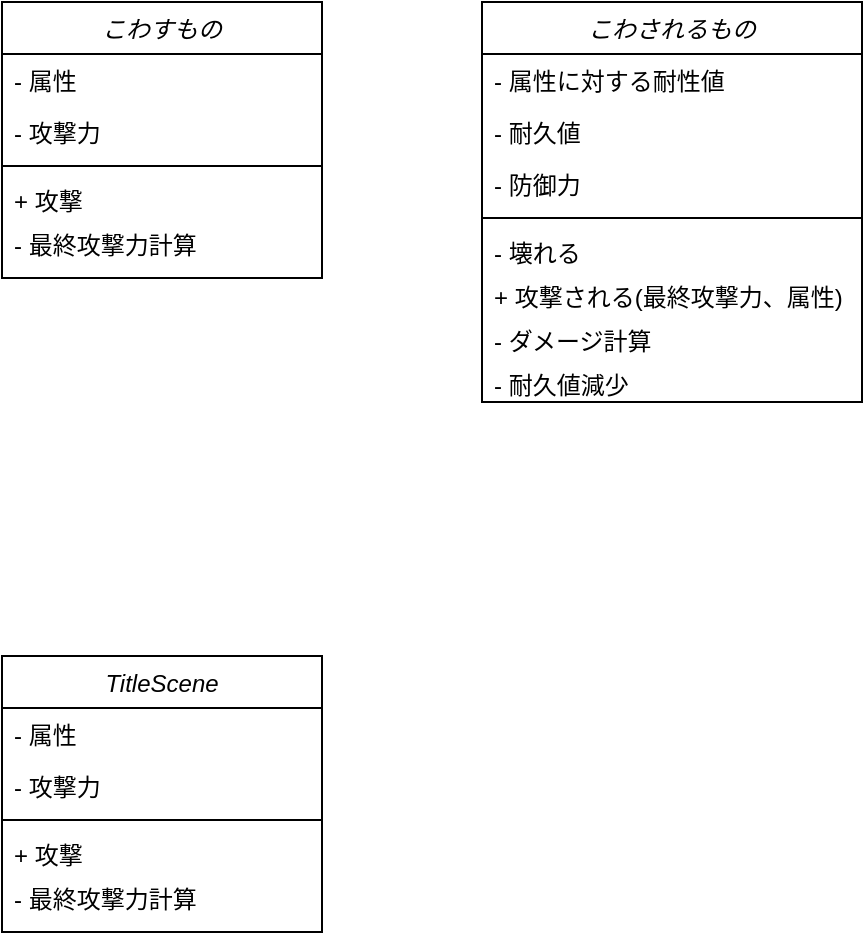 <mxfile version="24.7.5">
  <diagram id="C5RBs43oDa-KdzZeNtuy" name="Page-1">
    <mxGraphModel dx="1195" dy="697" grid="1" gridSize="10" guides="1" tooltips="1" connect="1" arrows="1" fold="1" page="1" pageScale="1" pageWidth="827" pageHeight="1169" math="0" shadow="0">
      <root>
        <mxCell id="WIyWlLk6GJQsqaUBKTNV-0" />
        <mxCell id="WIyWlLk6GJQsqaUBKTNV-1" parent="WIyWlLk6GJQsqaUBKTNV-0" />
        <mxCell id="zkfFHV4jXpPFQw0GAbJ--0" value="こわすもの" style="swimlane;fontStyle=2;align=center;verticalAlign=top;childLayout=stackLayout;horizontal=1;startSize=26;horizontalStack=0;resizeParent=1;resizeLast=0;collapsible=1;marginBottom=0;rounded=0;shadow=0;strokeWidth=1;" parent="WIyWlLk6GJQsqaUBKTNV-1" vertex="1">
          <mxGeometry x="60" y="120" width="160" height="138" as="geometry">
            <mxRectangle x="230" y="140" width="160" height="26" as="alternateBounds" />
          </mxGeometry>
        </mxCell>
        <mxCell id="zkfFHV4jXpPFQw0GAbJ--1" value="- 属性" style="text;align=left;verticalAlign=top;spacingLeft=4;spacingRight=4;overflow=hidden;rotatable=0;points=[[0,0.5],[1,0.5]];portConstraint=eastwest;" parent="zkfFHV4jXpPFQw0GAbJ--0" vertex="1">
          <mxGeometry y="26" width="160" height="26" as="geometry" />
        </mxCell>
        <mxCell id="zkfFHV4jXpPFQw0GAbJ--2" value="- 攻撃力" style="text;align=left;verticalAlign=top;spacingLeft=4;spacingRight=4;overflow=hidden;rotatable=0;points=[[0,0.5],[1,0.5]];portConstraint=eastwest;rounded=0;shadow=0;html=0;" parent="zkfFHV4jXpPFQw0GAbJ--0" vertex="1">
          <mxGeometry y="52" width="160" height="26" as="geometry" />
        </mxCell>
        <mxCell id="zkfFHV4jXpPFQw0GAbJ--4" value="" style="line;html=1;strokeWidth=1;align=left;verticalAlign=middle;spacingTop=-1;spacingLeft=3;spacingRight=3;rotatable=0;labelPosition=right;points=[];portConstraint=eastwest;" parent="zkfFHV4jXpPFQw0GAbJ--0" vertex="1">
          <mxGeometry y="78" width="160" height="8" as="geometry" />
        </mxCell>
        <mxCell id="zkfFHV4jXpPFQw0GAbJ--5" value="+ 攻撃" style="text;align=left;verticalAlign=top;spacingLeft=4;spacingRight=4;overflow=hidden;rotatable=0;points=[[0,0.5],[1,0.5]];portConstraint=eastwest;" parent="zkfFHV4jXpPFQw0GAbJ--0" vertex="1">
          <mxGeometry y="86" width="160" height="22" as="geometry" />
        </mxCell>
        <mxCell id="pD8OlCB6ryLnFvsw2dzB-5" value="- 最終攻撃力計算" style="text;align=left;verticalAlign=top;spacingLeft=4;spacingRight=4;overflow=hidden;rotatable=0;points=[[0,0.5],[1,0.5]];portConstraint=eastwest;" vertex="1" parent="zkfFHV4jXpPFQw0GAbJ--0">
          <mxGeometry y="108" width="160" height="22" as="geometry" />
        </mxCell>
        <mxCell id="pD8OlCB6ryLnFvsw2dzB-0" value="こわされるもの" style="swimlane;fontStyle=2;align=center;verticalAlign=top;childLayout=stackLayout;horizontal=1;startSize=26;horizontalStack=0;resizeParent=1;resizeLast=0;collapsible=1;marginBottom=0;rounded=0;shadow=0;strokeWidth=1;" vertex="1" parent="WIyWlLk6GJQsqaUBKTNV-1">
          <mxGeometry x="300" y="120" width="190" height="200" as="geometry">
            <mxRectangle x="230" y="140" width="160" height="26" as="alternateBounds" />
          </mxGeometry>
        </mxCell>
        <mxCell id="pD8OlCB6ryLnFvsw2dzB-1" value="- 属性に対する耐性値" style="text;align=left;verticalAlign=top;spacingLeft=4;spacingRight=4;overflow=hidden;rotatable=0;points=[[0,0.5],[1,0.5]];portConstraint=eastwest;" vertex="1" parent="pD8OlCB6ryLnFvsw2dzB-0">
          <mxGeometry y="26" width="190" height="26" as="geometry" />
        </mxCell>
        <mxCell id="pD8OlCB6ryLnFvsw2dzB-2" value="- 耐久値" style="text;align=left;verticalAlign=top;spacingLeft=4;spacingRight=4;overflow=hidden;rotatable=0;points=[[0,0.5],[1,0.5]];portConstraint=eastwest;rounded=0;shadow=0;html=0;" vertex="1" parent="pD8OlCB6ryLnFvsw2dzB-0">
          <mxGeometry y="52" width="190" height="26" as="geometry" />
        </mxCell>
        <mxCell id="pD8OlCB6ryLnFvsw2dzB-6" value="- 防御力" style="text;align=left;verticalAlign=top;spacingLeft=4;spacingRight=4;overflow=hidden;rotatable=0;points=[[0,0.5],[1,0.5]];portConstraint=eastwest;rounded=0;shadow=0;html=0;" vertex="1" parent="pD8OlCB6ryLnFvsw2dzB-0">
          <mxGeometry y="78" width="190" height="26" as="geometry" />
        </mxCell>
        <mxCell id="pD8OlCB6ryLnFvsw2dzB-3" value="" style="line;html=1;strokeWidth=1;align=left;verticalAlign=middle;spacingTop=-1;spacingLeft=3;spacingRight=3;rotatable=0;labelPosition=right;points=[];portConstraint=eastwest;" vertex="1" parent="pD8OlCB6ryLnFvsw2dzB-0">
          <mxGeometry y="104" width="190" height="8" as="geometry" />
        </mxCell>
        <mxCell id="pD8OlCB6ryLnFvsw2dzB-4" value="- 壊れる" style="text;align=left;verticalAlign=top;spacingLeft=4;spacingRight=4;overflow=hidden;rotatable=0;points=[[0,0.5],[1,0.5]];portConstraint=eastwest;" vertex="1" parent="pD8OlCB6ryLnFvsw2dzB-0">
          <mxGeometry y="112" width="190" height="22" as="geometry" />
        </mxCell>
        <mxCell id="pD8OlCB6ryLnFvsw2dzB-7" value="+ 攻撃される(最終攻撃力、属性)" style="text;align=left;verticalAlign=top;spacingLeft=4;spacingRight=4;overflow=hidden;rotatable=0;points=[[0,0.5],[1,0.5]];portConstraint=eastwest;" vertex="1" parent="pD8OlCB6ryLnFvsw2dzB-0">
          <mxGeometry y="134" width="190" height="22" as="geometry" />
        </mxCell>
        <mxCell id="pD8OlCB6ryLnFvsw2dzB-9" value="- ダメージ計算" style="text;align=left;verticalAlign=top;spacingLeft=4;spacingRight=4;overflow=hidden;rotatable=0;points=[[0,0.5],[1,0.5]];portConstraint=eastwest;" vertex="1" parent="pD8OlCB6ryLnFvsw2dzB-0">
          <mxGeometry y="156" width="190" height="22" as="geometry" />
        </mxCell>
        <mxCell id="pD8OlCB6ryLnFvsw2dzB-10" value="- 耐久値減少" style="text;align=left;verticalAlign=top;spacingLeft=4;spacingRight=4;overflow=hidden;rotatable=0;points=[[0,0.5],[1,0.5]];portConstraint=eastwest;" vertex="1" parent="pD8OlCB6ryLnFvsw2dzB-0">
          <mxGeometry y="178" width="190" height="22" as="geometry" />
        </mxCell>
        <mxCell id="pD8OlCB6ryLnFvsw2dzB-11" value="TitleScene" style="swimlane;fontStyle=2;align=center;verticalAlign=top;childLayout=stackLayout;horizontal=1;startSize=26;horizontalStack=0;resizeParent=1;resizeLast=0;collapsible=1;marginBottom=0;rounded=0;shadow=0;strokeWidth=1;" vertex="1" parent="WIyWlLk6GJQsqaUBKTNV-1">
          <mxGeometry x="60" y="447" width="160" height="138" as="geometry">
            <mxRectangle x="230" y="140" width="160" height="26" as="alternateBounds" />
          </mxGeometry>
        </mxCell>
        <mxCell id="pD8OlCB6ryLnFvsw2dzB-12" value="- 属性" style="text;align=left;verticalAlign=top;spacingLeft=4;spacingRight=4;overflow=hidden;rotatable=0;points=[[0,0.5],[1,0.5]];portConstraint=eastwest;" vertex="1" parent="pD8OlCB6ryLnFvsw2dzB-11">
          <mxGeometry y="26" width="160" height="26" as="geometry" />
        </mxCell>
        <mxCell id="pD8OlCB6ryLnFvsw2dzB-13" value="- 攻撃力" style="text;align=left;verticalAlign=top;spacingLeft=4;spacingRight=4;overflow=hidden;rotatable=0;points=[[0,0.5],[1,0.5]];portConstraint=eastwest;rounded=0;shadow=0;html=0;" vertex="1" parent="pD8OlCB6ryLnFvsw2dzB-11">
          <mxGeometry y="52" width="160" height="26" as="geometry" />
        </mxCell>
        <mxCell id="pD8OlCB6ryLnFvsw2dzB-14" value="" style="line;html=1;strokeWidth=1;align=left;verticalAlign=middle;spacingTop=-1;spacingLeft=3;spacingRight=3;rotatable=0;labelPosition=right;points=[];portConstraint=eastwest;" vertex="1" parent="pD8OlCB6ryLnFvsw2dzB-11">
          <mxGeometry y="78" width="160" height="8" as="geometry" />
        </mxCell>
        <mxCell id="pD8OlCB6ryLnFvsw2dzB-15" value="+ 攻撃" style="text;align=left;verticalAlign=top;spacingLeft=4;spacingRight=4;overflow=hidden;rotatable=0;points=[[0,0.5],[1,0.5]];portConstraint=eastwest;" vertex="1" parent="pD8OlCB6ryLnFvsw2dzB-11">
          <mxGeometry y="86" width="160" height="22" as="geometry" />
        </mxCell>
        <mxCell id="pD8OlCB6ryLnFvsw2dzB-16" value="- 最終攻撃力計算" style="text;align=left;verticalAlign=top;spacingLeft=4;spacingRight=4;overflow=hidden;rotatable=0;points=[[0,0.5],[1,0.5]];portConstraint=eastwest;" vertex="1" parent="pD8OlCB6ryLnFvsw2dzB-11">
          <mxGeometry y="108" width="160" height="22" as="geometry" />
        </mxCell>
      </root>
    </mxGraphModel>
  </diagram>
</mxfile>
